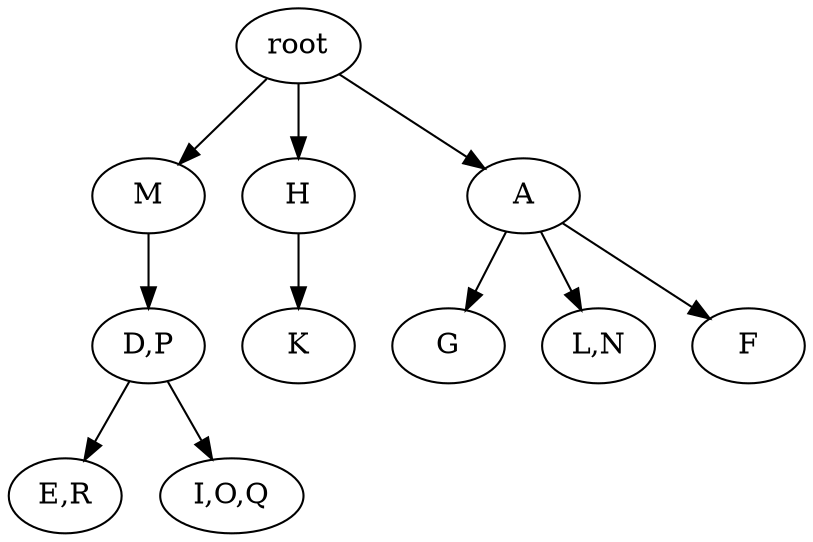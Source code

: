 strict digraph G {
	graph [name=G];
	0	 [label=root];
	1	 [label=M];
	0 -> 1;
	2	 [label=H];
	0 -> 2;
	3	 [label=A];
	0 -> 3;
	4	 [label="D,P"];
	1 -> 4;
	11	 [label=K];
	2 -> 11;
	6	 [label=G];
	3 -> 6;
	7	 [label="L,N"];
	3 -> 7;
	8	 [label=F];
	3 -> 8;
	9	 [label="E,R"];
	4 -> 9;
	10	 [label="I,O,Q"];
	4 -> 10;
}
